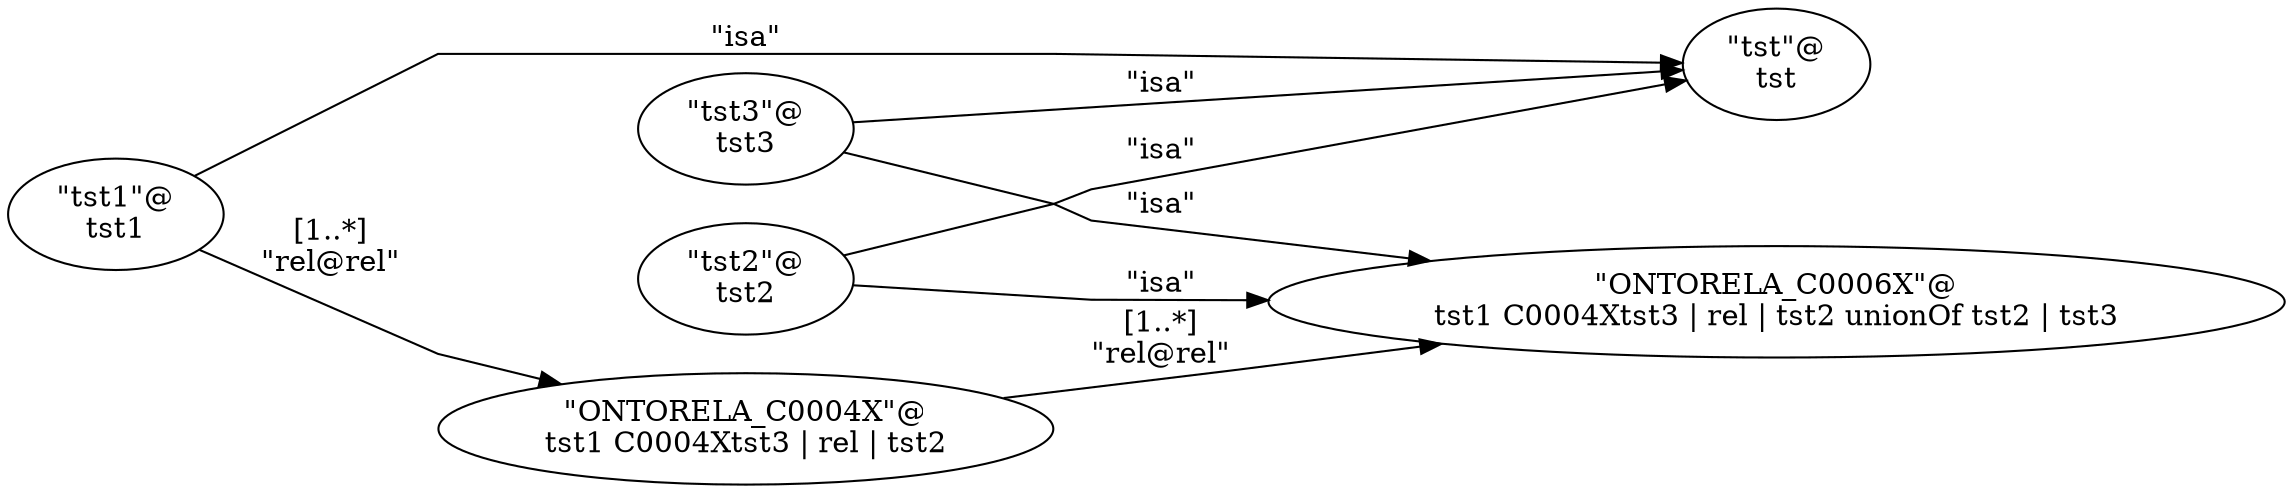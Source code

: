 digraph G {
  splines=polyline;
  rankdir=LR;
  "tst3" [ label="\"tst3\"@
tst3" shape="ellipse" ];
  "tst1" [ label="\"tst1\"@
tst1" shape="ellipse" ];
  "tst2" [ label="\"tst2\"@
tst2" shape="ellipse" ];
  "tst" [ label="\"tst\"@
tst" shape="ellipse" ];
  "ONTORELA_C0004X" [ label="\"ONTORELA_C0004X\"@
tst1 C0004Xtst3 | rel | tst2" shape="ellipse" ];
  "ONTORELA_C0006X" [ label="\"ONTORELA_C0006X\"@
tst1 C0004Xtst3 | rel | tst2 unionOf tst2 | tst3" shape="ellipse" ];
  "tst1" -> "tst" [ label="\"isa\"" style="solid" ];
  "tst2" -> "tst" [ label="\"isa\"" style="solid" ];
  "tst3" -> "tst" [ label="\"isa\"" style="solid" ];
  "tst2" -> "ONTORELA_C0006X" [ label="\"isa\"" style="solid" ];
  "tst3" -> "ONTORELA_C0006X" [ label="\"isa\"" style="solid" ];
  "tst1" -> "ONTORELA_C0004X" [ label="[1..*]
\"rel@rel\"" style="solid" ];
  "ONTORELA_C0004X" -> "ONTORELA_C0006X" [ label="[1..*]
\"rel@rel\"" style="solid" ];
}

